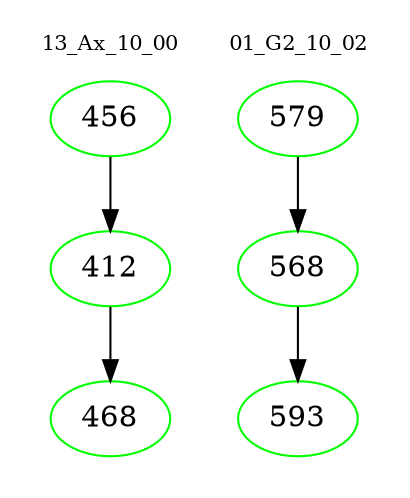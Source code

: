 digraph{
subgraph cluster_0 {
color = white
label = "13_Ax_10_00";
fontsize=10;
T0_456 [label="456", color="green"]
T0_456 -> T0_412 [color="black"]
T0_412 [label="412", color="green"]
T0_412 -> T0_468 [color="black"]
T0_468 [label="468", color="green"]
}
subgraph cluster_1 {
color = white
label = "01_G2_10_02";
fontsize=10;
T1_579 [label="579", color="green"]
T1_579 -> T1_568 [color="black"]
T1_568 [label="568", color="green"]
T1_568 -> T1_593 [color="black"]
T1_593 [label="593", color="green"]
}
}
